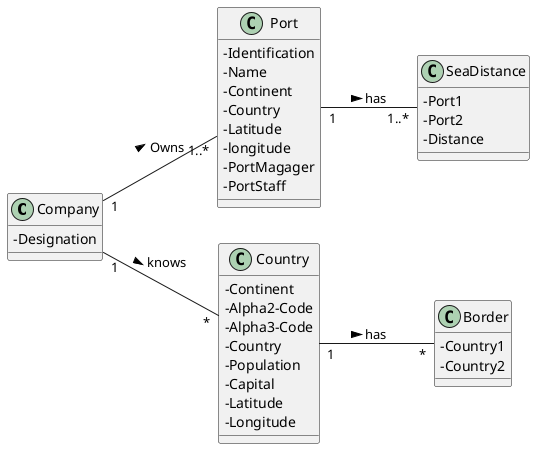 @startuml
'https://plantuml.com/class-diagram

skinparam classAttributeIconSize 0

left to right direction

class Company {
-Designation
}

class Port {
-Identification
-Name
-Continent
-Country
-Latitude
-longitude
-PortMagager
-PortStaff
}

class SeaDistance {
-Port1
-Port2
-Distance
}

class Country {
-Continent
-Alpha2-Code
-Alpha3-Code
-Country
-Population
-Capital
-Latitude
-Longitude
}

class Border {
-Country1
-Country2
}

Company "1" -- "1..*" Port : Owns >
Company "1" -- "*" Country : knows >
Country "1" -- "*" Border : has >
Port "1" -- "1..*" SeaDistance : has >
@enduml